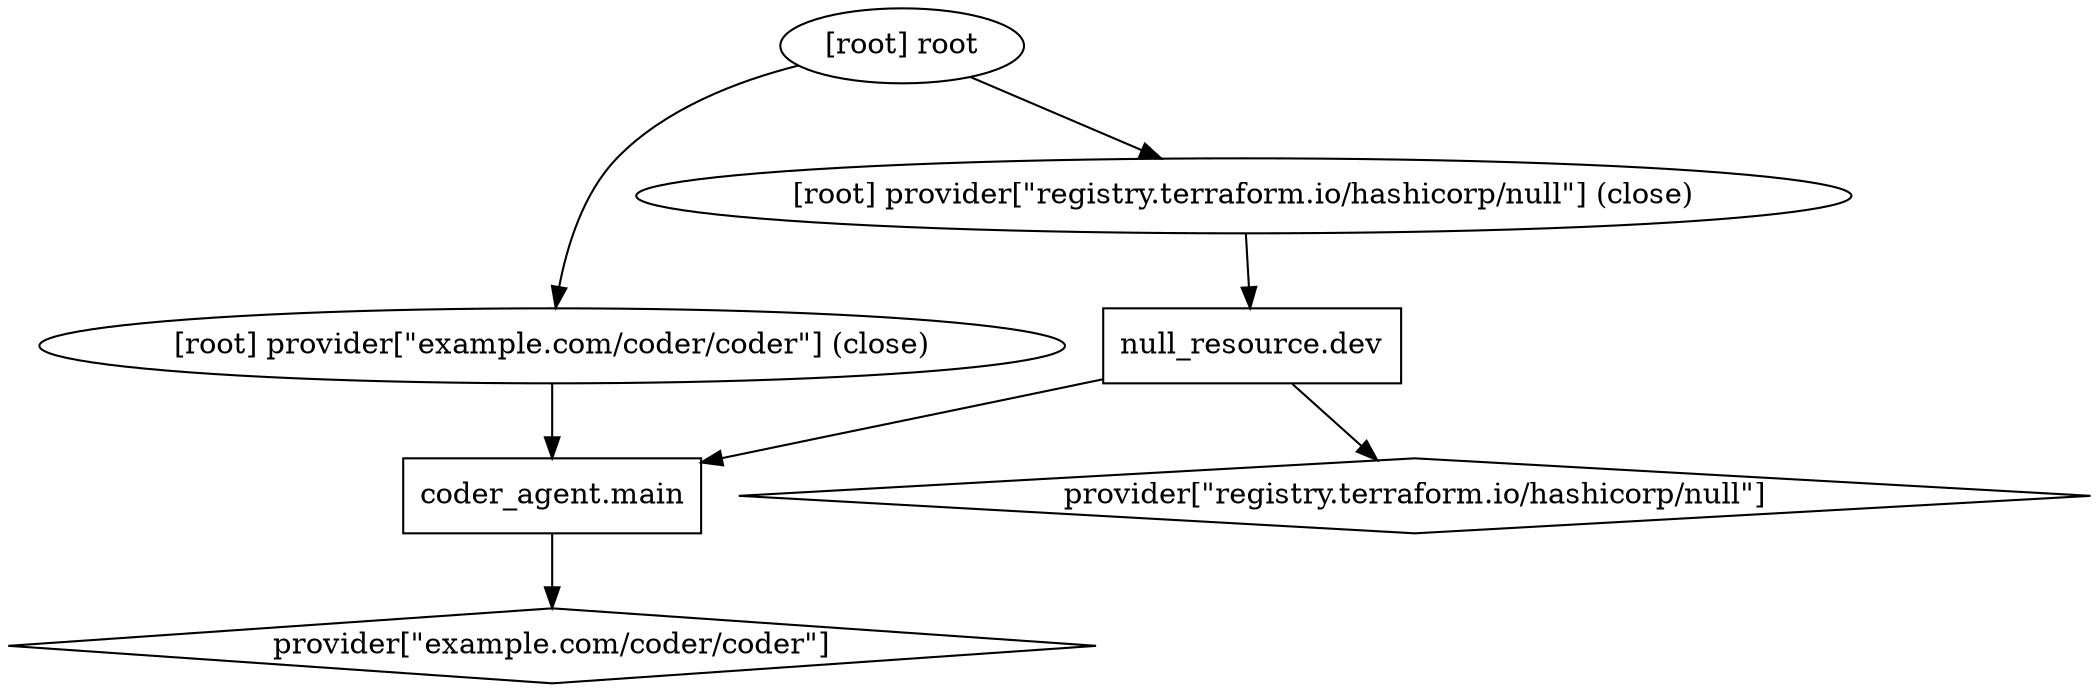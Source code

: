 digraph {
	compound = "true"
	newrank = "true"
	subgraph "root" {
		"[root] coder_agent.main (expand)" [label = "coder_agent.main", shape = "box"]
		"[root] null_resource.dev (expand)" [label = "null_resource.dev", shape = "box"]
		"[root] provider[\"example.com/coder/coder\"]" [label = "provider[\"example.com/coder/coder\"]", shape = "diamond"]
		"[root] provider[\"registry.terraform.io/hashicorp/null\"]" [label = "provider[\"registry.terraform.io/hashicorp/null\"]", shape = "diamond"]
		"[root] coder_agent.main (expand)" -> "[root] provider[\"example.com/coder/coder\"]"
		"[root] null_resource.dev (expand)" -> "[root] coder_agent.main (expand)"
		"[root] null_resource.dev (expand)" -> "[root] provider[\"registry.terraform.io/hashicorp/null\"]"
		"[root] provider[\"example.com/coder/coder\"] (close)" -> "[root] coder_agent.main (expand)"
		"[root] provider[\"registry.terraform.io/hashicorp/null\"] (close)" -> "[root] null_resource.dev (expand)"
		"[root] root" -> "[root] provider[\"example.com/coder/coder\"] (close)"
		"[root] root" -> "[root] provider[\"registry.terraform.io/hashicorp/null\"] (close)"
	}
}


